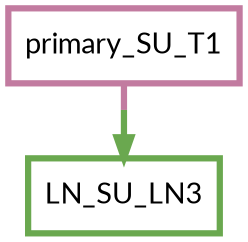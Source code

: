 digraph  {
dpi=600;size=3.5;
LN_SU_LN3 [color="#6aa84fff", fillcolor=white, fontname=Lato, penwidth="3.0", shape=box];
primary_SU_T1 [color="#c27ba0ff", fillcolor=white, fontname=Lato, penwidth="3.0", shape=box];
primary_SU_T1 -> LN_SU_LN3  [color="#c27ba0ff;0.5:#6aa84fff", key=0, penwidth=3];
}
